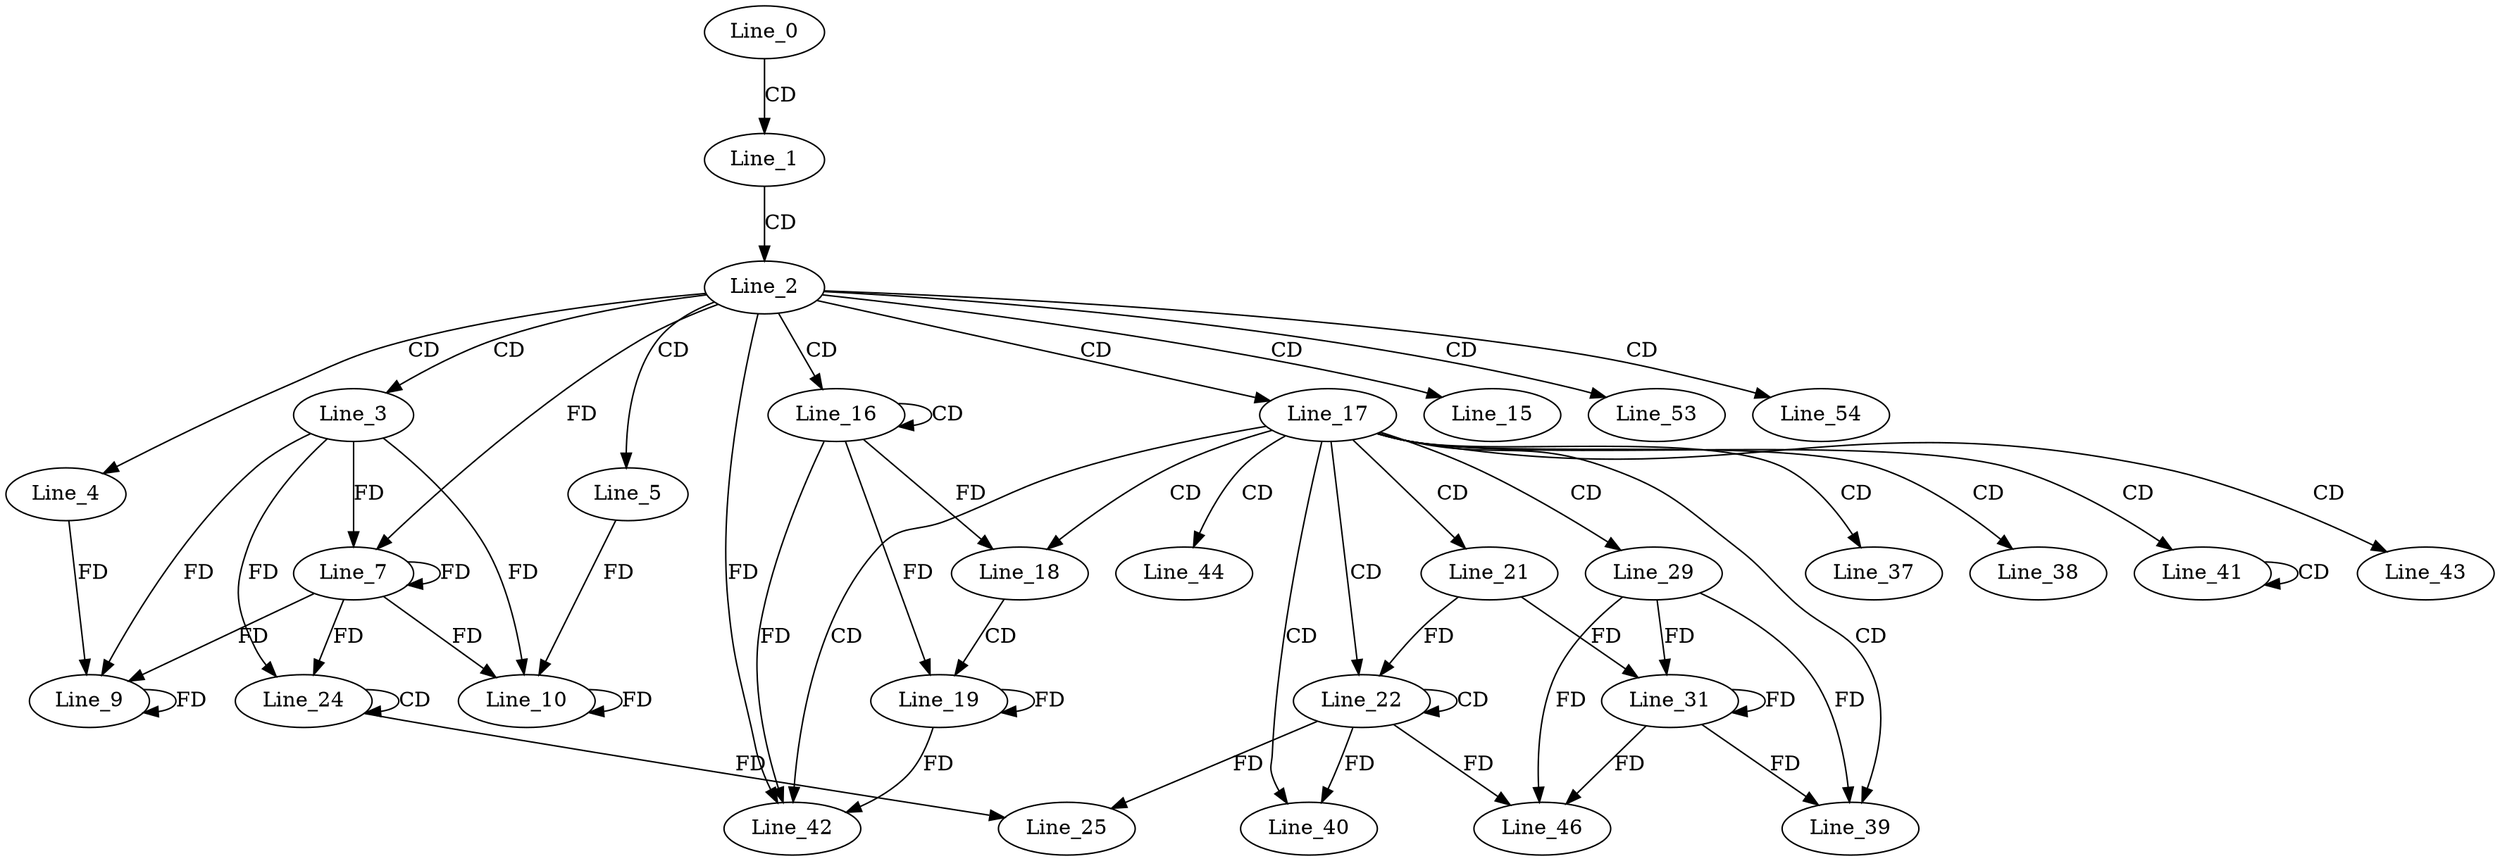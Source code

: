 digraph G {
  Line_0;
  Line_1;
  Line_2;
  Line_3;
  Line_4;
  Line_5;
  Line_7;
  Line_7;
  Line_9;
  Line_9;
  Line_9;
  Line_10;
  Line_10;
  Line_15;
  Line_16;
  Line_16;
  Line_17;
  Line_18;
  Line_19;
  Line_21;
  Line_22;
  Line_22;
  Line_24;
  Line_24;
  Line_25;
  Line_29;
  Line_31;
  Line_31;
  Line_37;
  Line_38;
  Line_39;
  Line_40;
  Line_41;
  Line_41;
  Line_42;
  Line_43;
  Line_44;
  Line_46;
  Line_53;
  Line_54;
  Line_0 -> Line_1 [ label="CD" ];
  Line_1 -> Line_2 [ label="CD" ];
  Line_2 -> Line_3 [ label="CD" ];
  Line_2 -> Line_4 [ label="CD" ];
  Line_2 -> Line_5 [ label="CD" ];
  Line_3 -> Line_7 [ label="FD" ];
  Line_7 -> Line_7 [ label="FD" ];
  Line_2 -> Line_7 [ label="FD" ];
  Line_4 -> Line_9 [ label="FD" ];
  Line_9 -> Line_9 [ label="FD" ];
  Line_3 -> Line_9 [ label="FD" ];
  Line_7 -> Line_9 [ label="FD" ];
  Line_5 -> Line_10 [ label="FD" ];
  Line_10 -> Line_10 [ label="FD" ];
  Line_3 -> Line_10 [ label="FD" ];
  Line_7 -> Line_10 [ label="FD" ];
  Line_2 -> Line_15 [ label="CD" ];
  Line_2 -> Line_16 [ label="CD" ];
  Line_16 -> Line_16 [ label="CD" ];
  Line_2 -> Line_17 [ label="CD" ];
  Line_17 -> Line_18 [ label="CD" ];
  Line_16 -> Line_18 [ label="FD" ];
  Line_18 -> Line_19 [ label="CD" ];
  Line_16 -> Line_19 [ label="FD" ];
  Line_19 -> Line_19 [ label="FD" ];
  Line_17 -> Line_21 [ label="CD" ];
  Line_17 -> Line_22 [ label="CD" ];
  Line_22 -> Line_22 [ label="CD" ];
  Line_21 -> Line_22 [ label="FD" ];
  Line_24 -> Line_24 [ label="CD" ];
  Line_3 -> Line_24 [ label="FD" ];
  Line_7 -> Line_24 [ label="FD" ];
  Line_22 -> Line_25 [ label="FD" ];
  Line_24 -> Line_25 [ label="FD" ];
  Line_17 -> Line_29 [ label="CD" ];
  Line_29 -> Line_31 [ label="FD" ];
  Line_31 -> Line_31 [ label="FD" ];
  Line_21 -> Line_31 [ label="FD" ];
  Line_17 -> Line_37 [ label="CD" ];
  Line_17 -> Line_38 [ label="CD" ];
  Line_17 -> Line_39 [ label="CD" ];
  Line_29 -> Line_39 [ label="FD" ];
  Line_31 -> Line_39 [ label="FD" ];
  Line_17 -> Line_40 [ label="CD" ];
  Line_22 -> Line_40 [ label="FD" ];
  Line_17 -> Line_41 [ label="CD" ];
  Line_41 -> Line_41 [ label="CD" ];
  Line_17 -> Line_42 [ label="CD" ];
  Line_2 -> Line_42 [ label="FD" ];
  Line_16 -> Line_42 [ label="FD" ];
  Line_19 -> Line_42 [ label="FD" ];
  Line_17 -> Line_43 [ label="CD" ];
  Line_17 -> Line_44 [ label="CD" ];
  Line_29 -> Line_46 [ label="FD" ];
  Line_31 -> Line_46 [ label="FD" ];
  Line_22 -> Line_46 [ label="FD" ];
  Line_2 -> Line_53 [ label="CD" ];
  Line_2 -> Line_54 [ label="CD" ];
}
